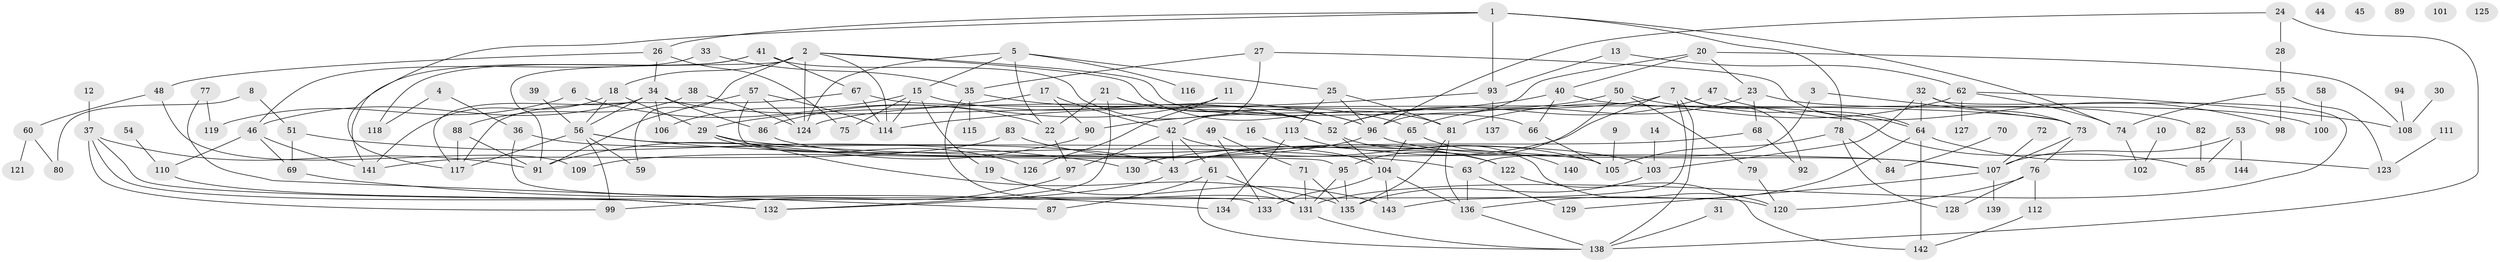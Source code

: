 // coarse degree distribution, {7: 0.06930693069306931, 9: 0.04950495049504951, 2: 0.2079207920792079, 1: 0.2079207920792079, 5: 0.0891089108910891, 4: 0.18811881188118812, 6: 0.039603960396039604, 3: 0.0594059405940594, 8: 0.0297029702970297, 0: 0.04950495049504951, 10: 0.009900990099009901}
// Generated by graph-tools (version 1.1) at 2025/23/03/03/25 07:23:28]
// undirected, 144 vertices, 222 edges
graph export_dot {
graph [start="1"]
  node [color=gray90,style=filled];
  1;
  2;
  3;
  4;
  5;
  6;
  7;
  8;
  9;
  10;
  11;
  12;
  13;
  14;
  15;
  16;
  17;
  18;
  19;
  20;
  21;
  22;
  23;
  24;
  25;
  26;
  27;
  28;
  29;
  30;
  31;
  32;
  33;
  34;
  35;
  36;
  37;
  38;
  39;
  40;
  41;
  42;
  43;
  44;
  45;
  46;
  47;
  48;
  49;
  50;
  51;
  52;
  53;
  54;
  55;
  56;
  57;
  58;
  59;
  60;
  61;
  62;
  63;
  64;
  65;
  66;
  67;
  68;
  69;
  70;
  71;
  72;
  73;
  74;
  75;
  76;
  77;
  78;
  79;
  80;
  81;
  82;
  83;
  84;
  85;
  86;
  87;
  88;
  89;
  90;
  91;
  92;
  93;
  94;
  95;
  96;
  97;
  98;
  99;
  100;
  101;
  102;
  103;
  104;
  105;
  106;
  107;
  108;
  109;
  110;
  111;
  112;
  113;
  114;
  115;
  116;
  117;
  118;
  119;
  120;
  121;
  122;
  123;
  124;
  125;
  126;
  127;
  128;
  129;
  130;
  131;
  132;
  133;
  134;
  135;
  136;
  137;
  138;
  139;
  140;
  141;
  142;
  143;
  144;
  1 -- 26;
  1 -- 74;
  1 -- 78;
  1 -- 93;
  1 -- 117;
  2 -- 18;
  2 -- 59;
  2 -- 66;
  2 -- 81;
  2 -- 91;
  2 -- 114;
  2 -- 124;
  3 -- 63;
  3 -- 73;
  4 -- 36;
  4 -- 118;
  5 -- 15;
  5 -- 22;
  5 -- 25;
  5 -- 116;
  5 -- 124;
  6 -- 22;
  6 -- 119;
  7 -- 43;
  7 -- 64;
  7 -- 92;
  7 -- 124;
  7 -- 138;
  7 -- 143;
  8 -- 51;
  8 -- 80;
  9 -- 105;
  10 -- 102;
  11 -- 86;
  11 -- 126;
  12 -- 37;
  13 -- 62;
  13 -- 93;
  14 -- 103;
  15 -- 19;
  15 -- 52;
  15 -- 75;
  15 -- 106;
  15 -- 114;
  16 -- 104;
  17 -- 29;
  17 -- 42;
  17 -- 90;
  18 -- 29;
  18 -- 56;
  18 -- 141;
  19 -- 143;
  20 -- 23;
  20 -- 40;
  20 -- 96;
  20 -- 108;
  21 -- 22;
  21 -- 65;
  21 -- 96;
  21 -- 132;
  22 -- 97;
  23 -- 65;
  23 -- 68;
  23 -- 100;
  24 -- 28;
  24 -- 96;
  24 -- 138;
  25 -- 81;
  25 -- 96;
  25 -- 113;
  26 -- 34;
  26 -- 48;
  26 -- 75;
  27 -- 35;
  27 -- 42;
  27 -- 64;
  28 -- 55;
  29 -- 107;
  29 -- 126;
  29 -- 135;
  30 -- 108;
  31 -- 138;
  32 -- 64;
  32 -- 73;
  32 -- 103;
  32 -- 131;
  33 -- 35;
  33 -- 46;
  34 -- 46;
  34 -- 52;
  34 -- 56;
  34 -- 86;
  34 -- 106;
  34 -- 117;
  35 -- 96;
  35 -- 115;
  35 -- 131;
  36 -- 43;
  36 -- 133;
  37 -- 91;
  37 -- 99;
  37 -- 120;
  37 -- 132;
  38 -- 88;
  38 -- 124;
  39 -- 56;
  40 -- 66;
  40 -- 82;
  40 -- 90;
  41 -- 52;
  41 -- 67;
  41 -- 118;
  41 -- 141;
  42 -- 43;
  42 -- 61;
  42 -- 97;
  42 -- 105;
  43 -- 132;
  46 -- 69;
  46 -- 110;
  46 -- 141;
  47 -- 52;
  47 -- 98;
  48 -- 60;
  48 -- 109;
  49 -- 71;
  49 -- 133;
  50 -- 52;
  50 -- 79;
  50 -- 85;
  50 -- 95;
  51 -- 69;
  51 -- 130;
  52 -- 104;
  52 -- 120;
  53 -- 85;
  53 -- 107;
  53 -- 144;
  54 -- 110;
  55 -- 74;
  55 -- 98;
  55 -- 123;
  56 -- 59;
  56 -- 63;
  56 -- 99;
  56 -- 105;
  56 -- 117;
  57 -- 91;
  57 -- 95;
  57 -- 114;
  57 -- 124;
  58 -- 100;
  60 -- 80;
  60 -- 121;
  61 -- 87;
  61 -- 131;
  61 -- 138;
  62 -- 74;
  62 -- 81;
  62 -- 108;
  62 -- 127;
  63 -- 129;
  63 -- 136;
  64 -- 123;
  64 -- 136;
  64 -- 142;
  65 -- 104;
  65 -- 140;
  66 -- 105;
  67 -- 73;
  67 -- 114;
  67 -- 117;
  68 -- 92;
  68 -- 130;
  69 -- 134;
  70 -- 84;
  71 -- 131;
  71 -- 135;
  72 -- 107;
  73 -- 76;
  73 -- 107;
  74 -- 102;
  76 -- 112;
  76 -- 120;
  76 -- 128;
  77 -- 87;
  77 -- 119;
  78 -- 84;
  78 -- 105;
  78 -- 128;
  79 -- 120;
  81 -- 135;
  81 -- 136;
  82 -- 85;
  83 -- 122;
  83 -- 141;
  86 -- 103;
  88 -- 91;
  88 -- 117;
  90 -- 91;
  93 -- 114;
  93 -- 137;
  94 -- 108;
  95 -- 131;
  95 -- 135;
  96 -- 107;
  96 -- 109;
  97 -- 99;
  103 -- 135;
  104 -- 133;
  104 -- 136;
  104 -- 143;
  107 -- 129;
  107 -- 139;
  110 -- 132;
  111 -- 123;
  112 -- 142;
  113 -- 122;
  113 -- 134;
  122 -- 142;
  131 -- 138;
  136 -- 138;
}
